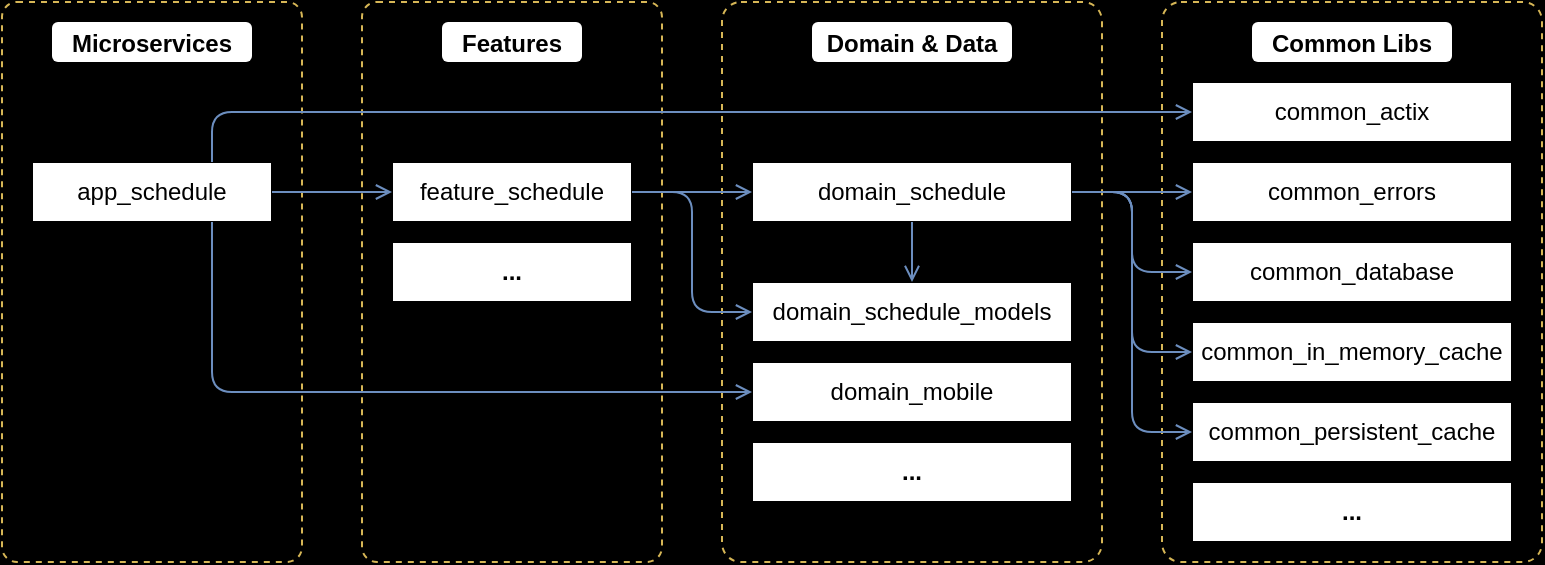 <mxfile version="20.8.13" type="device"><diagram name="Страница 1" id="jR75ONt0kZYZK1XBjTrz"><mxGraphModel dx="823" dy="423" grid="1" gridSize="10" guides="1" tooltips="1" connect="1" arrows="1" fold="1" page="1" pageScale="1" pageWidth="827" pageHeight="1169" background="#000000" math="0" shadow="0"><root><mxCell id="0"/><mxCell id="1" parent="0"/><mxCell id="cYQJrjHdAw2pofNEN-Qe-40" value="" style="rounded=1;whiteSpace=wrap;html=1;fillColor=none;strokeColor=#d6b656;arcSize=5;fillStyle=auto;dashed=1;" vertex="1" parent="1"><mxGeometry x="585" y="40" width="190" height="280" as="geometry"/></mxCell><mxCell id="cYQJrjHdAw2pofNEN-Qe-38" value="" style="rounded=1;whiteSpace=wrap;html=1;fillColor=none;strokeColor=#d6b656;arcSize=5;fillStyle=auto;dashed=1;" vertex="1" parent="1"><mxGeometry x="365" y="40" width="190" height="280" as="geometry"/></mxCell><mxCell id="cYQJrjHdAw2pofNEN-Qe-37" value="" style="rounded=1;whiteSpace=wrap;html=1;fillColor=none;strokeColor=#d6b656;arcSize=5;fillStyle=auto;dashed=1;" vertex="1" parent="1"><mxGeometry x="185" y="40" width="150" height="280" as="geometry"/></mxCell><mxCell id="cYQJrjHdAw2pofNEN-Qe-36" value="" style="rounded=1;whiteSpace=wrap;html=1;fillColor=none;strokeColor=#d6b656;arcSize=5;fillStyle=auto;dashed=1;" vertex="1" parent="1"><mxGeometry x="5" y="40" width="150" height="280" as="geometry"/></mxCell><mxCell id="PHtMVf_FN8opZxxsOMOw-1" value="app_schedule" style="rounded=0;whiteSpace=wrap;html=1;" parent="1" vertex="1"><mxGeometry x="20" y="120" width="120" height="30" as="geometry"/></mxCell><mxCell id="PHtMVf_FN8opZxxsOMOw-2" value="feature_schedule" style="rounded=0;whiteSpace=wrap;html=1;" parent="1" vertex="1"><mxGeometry x="200" y="120" width="120" height="30" as="geometry"/></mxCell><mxCell id="PHtMVf_FN8opZxxsOMOw-5" value="domain_schedule" style="rounded=0;whiteSpace=wrap;html=1;" parent="1" vertex="1"><mxGeometry x="380" y="120" width="160" height="30" as="geometry"/></mxCell><mxCell id="PHtMVf_FN8opZxxsOMOw-9" value="domain_schedule_models" style="rounded=0;whiteSpace=wrap;html=1;" parent="1" vertex="1"><mxGeometry x="380" y="180" width="160" height="30" as="geometry"/></mxCell><mxCell id="PHtMVf_FN8opZxxsOMOw-16" value="" style="endArrow=open;endSize=6;html=1;rounded=1;entryX=0;entryY=0.5;entryDx=0;entryDy=0;strokeWidth=1;fillColor=#d80073;strokeColor=#6C8EBF;" parent="1" target="PHtMVf_FN8opZxxsOMOw-2" edge="1"><mxGeometry width="160" relative="1" as="geometry"><mxPoint x="140" y="135" as="sourcePoint"/><mxPoint x="180" y="134.66" as="targetPoint"/></mxGeometry></mxCell><mxCell id="PHtMVf_FN8opZxxsOMOw-24" value="common_errors" style="rounded=0;whiteSpace=wrap;html=1;" parent="1" vertex="1"><mxGeometry x="600" y="120" width="160" height="30" as="geometry"/></mxCell><mxCell id="PHtMVf_FN8opZxxsOMOw-25" value="common_persistent_cache" style="rounded=0;whiteSpace=wrap;html=1;" parent="1" vertex="1"><mxGeometry x="600" y="240" width="160" height="30" as="geometry"/></mxCell><mxCell id="PHtMVf_FN8opZxxsOMOw-38" value="..." style="rounded=0;whiteSpace=wrap;html=1;fontStyle=1" parent="1" vertex="1"><mxGeometry x="600" y="280" width="160" height="30" as="geometry"/></mxCell><mxCell id="cYQJrjHdAw2pofNEN-Qe-1" value="common_actix" style="rounded=0;whiteSpace=wrap;html=1;" vertex="1" parent="1"><mxGeometry x="600" y="80" width="160" height="30" as="geometry"/></mxCell><mxCell id="cYQJrjHdAw2pofNEN-Qe-2" value="common_database" style="rounded=0;whiteSpace=wrap;html=1;" vertex="1" parent="1"><mxGeometry x="600" y="160" width="160" height="30" as="geometry"/></mxCell><mxCell id="cYQJrjHdAw2pofNEN-Qe-3" value="domain_mobile" style="rounded=0;whiteSpace=wrap;html=1;" vertex="1" parent="1"><mxGeometry x="380" y="220" width="160" height="30" as="geometry"/></mxCell><mxCell id="cYQJrjHdAw2pofNEN-Qe-5" value="" style="endArrow=open;endSize=6;html=1;rounded=1;entryX=0;entryY=0.5;entryDx=0;entryDy=0;strokeWidth=1;fillColor=#d80073;strokeColor=#6C8EBF;exitX=0.75;exitY=1;exitDx=0;exitDy=0;" edge="1" parent="1" source="PHtMVf_FN8opZxxsOMOw-1" target="cYQJrjHdAw2pofNEN-Qe-3"><mxGeometry width="160" relative="1" as="geometry"><mxPoint x="120" y="310" as="sourcePoint"/><mxPoint x="180" y="310" as="targetPoint"/><Array as="points"><mxPoint x="110" y="235"/></Array></mxGeometry></mxCell><mxCell id="cYQJrjHdAw2pofNEN-Qe-6" value="" style="endArrow=open;endSize=6;html=1;rounded=1;entryX=0;entryY=0.5;entryDx=0;entryDy=0;strokeWidth=1;fillColor=#d80073;strokeColor=#6C8EBF;exitX=1;exitY=0.5;exitDx=0;exitDy=0;" edge="1" parent="1" source="PHtMVf_FN8opZxxsOMOw-2" target="PHtMVf_FN8opZxxsOMOw-9"><mxGeometry width="160" relative="1" as="geometry"><mxPoint x="260" y="174.5" as="sourcePoint"/><mxPoint x="320" y="174.5" as="targetPoint"/><Array as="points"><mxPoint x="350" y="135"/><mxPoint x="350" y="195"/></Array></mxGeometry></mxCell><mxCell id="cYQJrjHdAw2pofNEN-Qe-7" value="" style="endArrow=open;endSize=6;html=1;rounded=1;entryX=0;entryY=0.5;entryDx=0;entryDy=0;strokeWidth=1;fillColor=#d80073;strokeColor=#6C8EBF;exitX=1;exitY=0.5;exitDx=0;exitDy=0;" edge="1" parent="1" source="PHtMVf_FN8opZxxsOMOw-2" target="PHtMVf_FN8opZxxsOMOw-5"><mxGeometry width="160" relative="1" as="geometry"><mxPoint x="140" y="330" as="sourcePoint"/><mxPoint x="200" y="330" as="targetPoint"/></mxGeometry></mxCell><mxCell id="cYQJrjHdAw2pofNEN-Qe-13" value="" style="endArrow=open;endSize=6;html=1;rounded=1;strokeWidth=1;fillColor=#d80073;strokeColor=#6C8EBF;exitX=0.5;exitY=1;exitDx=0;exitDy=0;entryX=0.5;entryY=0;entryDx=0;entryDy=0;" edge="1" parent="1" source="PHtMVf_FN8opZxxsOMOw-5" target="PHtMVf_FN8opZxxsOMOw-9"><mxGeometry width="160" relative="1" as="geometry"><mxPoint x="280" y="260" as="sourcePoint"/><mxPoint x="440" y="180" as="targetPoint"/></mxGeometry></mxCell><mxCell id="cYQJrjHdAw2pofNEN-Qe-14" value="" style="endArrow=open;endSize=6;html=1;rounded=1;entryX=0;entryY=0.5;entryDx=0;entryDy=0;strokeWidth=1;fillColor=#d80073;strokeColor=#6C8EBF;exitX=1;exitY=0.5;exitDx=0;exitDy=0;" edge="1" parent="1" source="PHtMVf_FN8opZxxsOMOw-5" target="cYQJrjHdAw2pofNEN-Qe-2"><mxGeometry width="160" relative="1" as="geometry"><mxPoint x="260" y="280" as="sourcePoint"/><mxPoint x="320" y="280" as="targetPoint"/><Array as="points"><mxPoint x="570" y="135"/><mxPoint x="570" y="175"/></Array></mxGeometry></mxCell><mxCell id="cYQJrjHdAw2pofNEN-Qe-15" value="common_in_memory_cache" style="rounded=0;whiteSpace=wrap;html=1;" vertex="1" parent="1"><mxGeometry x="600" y="200" width="160" height="30" as="geometry"/></mxCell><mxCell id="cYQJrjHdAw2pofNEN-Qe-16" value="..." style="rounded=0;whiteSpace=wrap;html=1;fontStyle=1" vertex="1" parent="1"><mxGeometry x="380" y="260" width="160" height="30" as="geometry"/></mxCell><mxCell id="cYQJrjHdAw2pofNEN-Qe-17" value="..." style="rounded=0;whiteSpace=wrap;html=1;fontStyle=1" vertex="1" parent="1"><mxGeometry x="200" y="160" width="120" height="30" as="geometry"/></mxCell><mxCell id="cYQJrjHdAw2pofNEN-Qe-18" value="" style="endArrow=open;endSize=6;html=1;rounded=1;entryX=0;entryY=0.5;entryDx=0;entryDy=0;strokeWidth=1;fillColor=#d80073;strokeColor=#6C8EBF;exitX=1;exitY=0.5;exitDx=0;exitDy=0;" edge="1" parent="1" source="PHtMVf_FN8opZxxsOMOw-5" target="PHtMVf_FN8opZxxsOMOw-24"><mxGeometry width="160" relative="1" as="geometry"><mxPoint x="520" y="134.82" as="sourcePoint"/><mxPoint x="580" y="134.82" as="targetPoint"/></mxGeometry></mxCell><mxCell id="cYQJrjHdAw2pofNEN-Qe-19" value="" style="endArrow=open;endSize=6;html=1;rounded=1;entryX=0;entryY=0.5;entryDx=0;entryDy=0;strokeWidth=1;fillColor=#d80073;strokeColor=#6C8EBF;exitX=0.75;exitY=0;exitDx=0;exitDy=0;" edge="1" parent="1" source="PHtMVf_FN8opZxxsOMOw-1" target="cYQJrjHdAw2pofNEN-Qe-1"><mxGeometry width="160" relative="1" as="geometry"><mxPoint x="170" y="360" as="sourcePoint"/><mxPoint x="230" y="360" as="targetPoint"/><Array as="points"><mxPoint x="110" y="95"/></Array></mxGeometry></mxCell><mxCell id="cYQJrjHdAw2pofNEN-Qe-20" value="" style="endArrow=open;endSize=6;html=1;rounded=1;entryX=0;entryY=0.5;entryDx=0;entryDy=0;strokeWidth=1;fillColor=#d80073;strokeColor=#6C8EBF;exitX=1;exitY=0.5;exitDx=0;exitDy=0;" edge="1" parent="1" source="PHtMVf_FN8opZxxsOMOw-5" target="cYQJrjHdAw2pofNEN-Qe-15"><mxGeometry width="160" relative="1" as="geometry"><mxPoint x="270" y="290" as="sourcePoint"/><mxPoint x="330" y="290" as="targetPoint"/><Array as="points"><mxPoint x="570" y="135"/><mxPoint x="570" y="215"/></Array></mxGeometry></mxCell><mxCell id="cYQJrjHdAw2pofNEN-Qe-21" value="" style="endArrow=open;endSize=6;html=1;rounded=1;entryX=0;entryY=0.5;entryDx=0;entryDy=0;strokeWidth=1;fillColor=#d80073;strokeColor=#6C8EBF;exitX=1;exitY=0.5;exitDx=0;exitDy=0;" edge="1" parent="1" source="PHtMVf_FN8opZxxsOMOw-5" target="PHtMVf_FN8opZxxsOMOw-25"><mxGeometry width="160" relative="1" as="geometry"><mxPoint x="520" y="270" as="sourcePoint"/><mxPoint x="580" y="270" as="targetPoint"/><Array as="points"><mxPoint x="570" y="135"/><mxPoint x="570" y="255"/></Array></mxGeometry></mxCell><mxCell id="cYQJrjHdAw2pofNEN-Qe-26" value="Microservices" style="text;align=center;fontStyle=1;verticalAlign=middle;spacingLeft=3;spacingRight=3;rotatable=0;points=[[0,0.5],[1,0.5]];portConstraint=eastwest;labelBackgroundColor=none;labelBorderColor=none;spacingTop=0;spacing=2;fillColor=default;rounded=1;glass=0;shadow=0;" vertex="1" parent="1"><mxGeometry x="30" y="50" width="100" height="20" as="geometry"/></mxCell><mxCell id="cYQJrjHdAw2pofNEN-Qe-27" value="Features" style="text;align=center;fontStyle=1;verticalAlign=middle;spacingLeft=3;spacingRight=3;strokeColor=none;rotatable=0;points=[[0,0.5],[1,0.5]];portConstraint=eastwest;labelBackgroundColor=none;rounded=1;fillColor=default;" vertex="1" parent="1"><mxGeometry x="225" y="50" width="70" height="20" as="geometry"/></mxCell><mxCell id="cYQJrjHdAw2pofNEN-Qe-31" value="Domain &amp; Data" style="text;align=center;fontStyle=1;verticalAlign=middle;spacingLeft=3;spacingRight=3;strokeColor=none;rotatable=0;points=[[0,0.5],[1,0.5]];portConstraint=eastwest;labelBackgroundColor=none;rounded=1;fillColor=default;" vertex="1" parent="1"><mxGeometry x="410" y="50" width="100" height="20" as="geometry"/></mxCell><mxCell id="cYQJrjHdAw2pofNEN-Qe-33" value="Common Libs" style="text;align=center;fontStyle=1;verticalAlign=middle;spacingLeft=3;spacingRight=3;strokeColor=none;rotatable=0;points=[[0,0.5],[1,0.5]];portConstraint=eastwest;labelBackgroundColor=none;rounded=1;fillColor=default;" vertex="1" parent="1"><mxGeometry x="630" y="50" width="100" height="20" as="geometry"/></mxCell></root></mxGraphModel></diagram></mxfile>